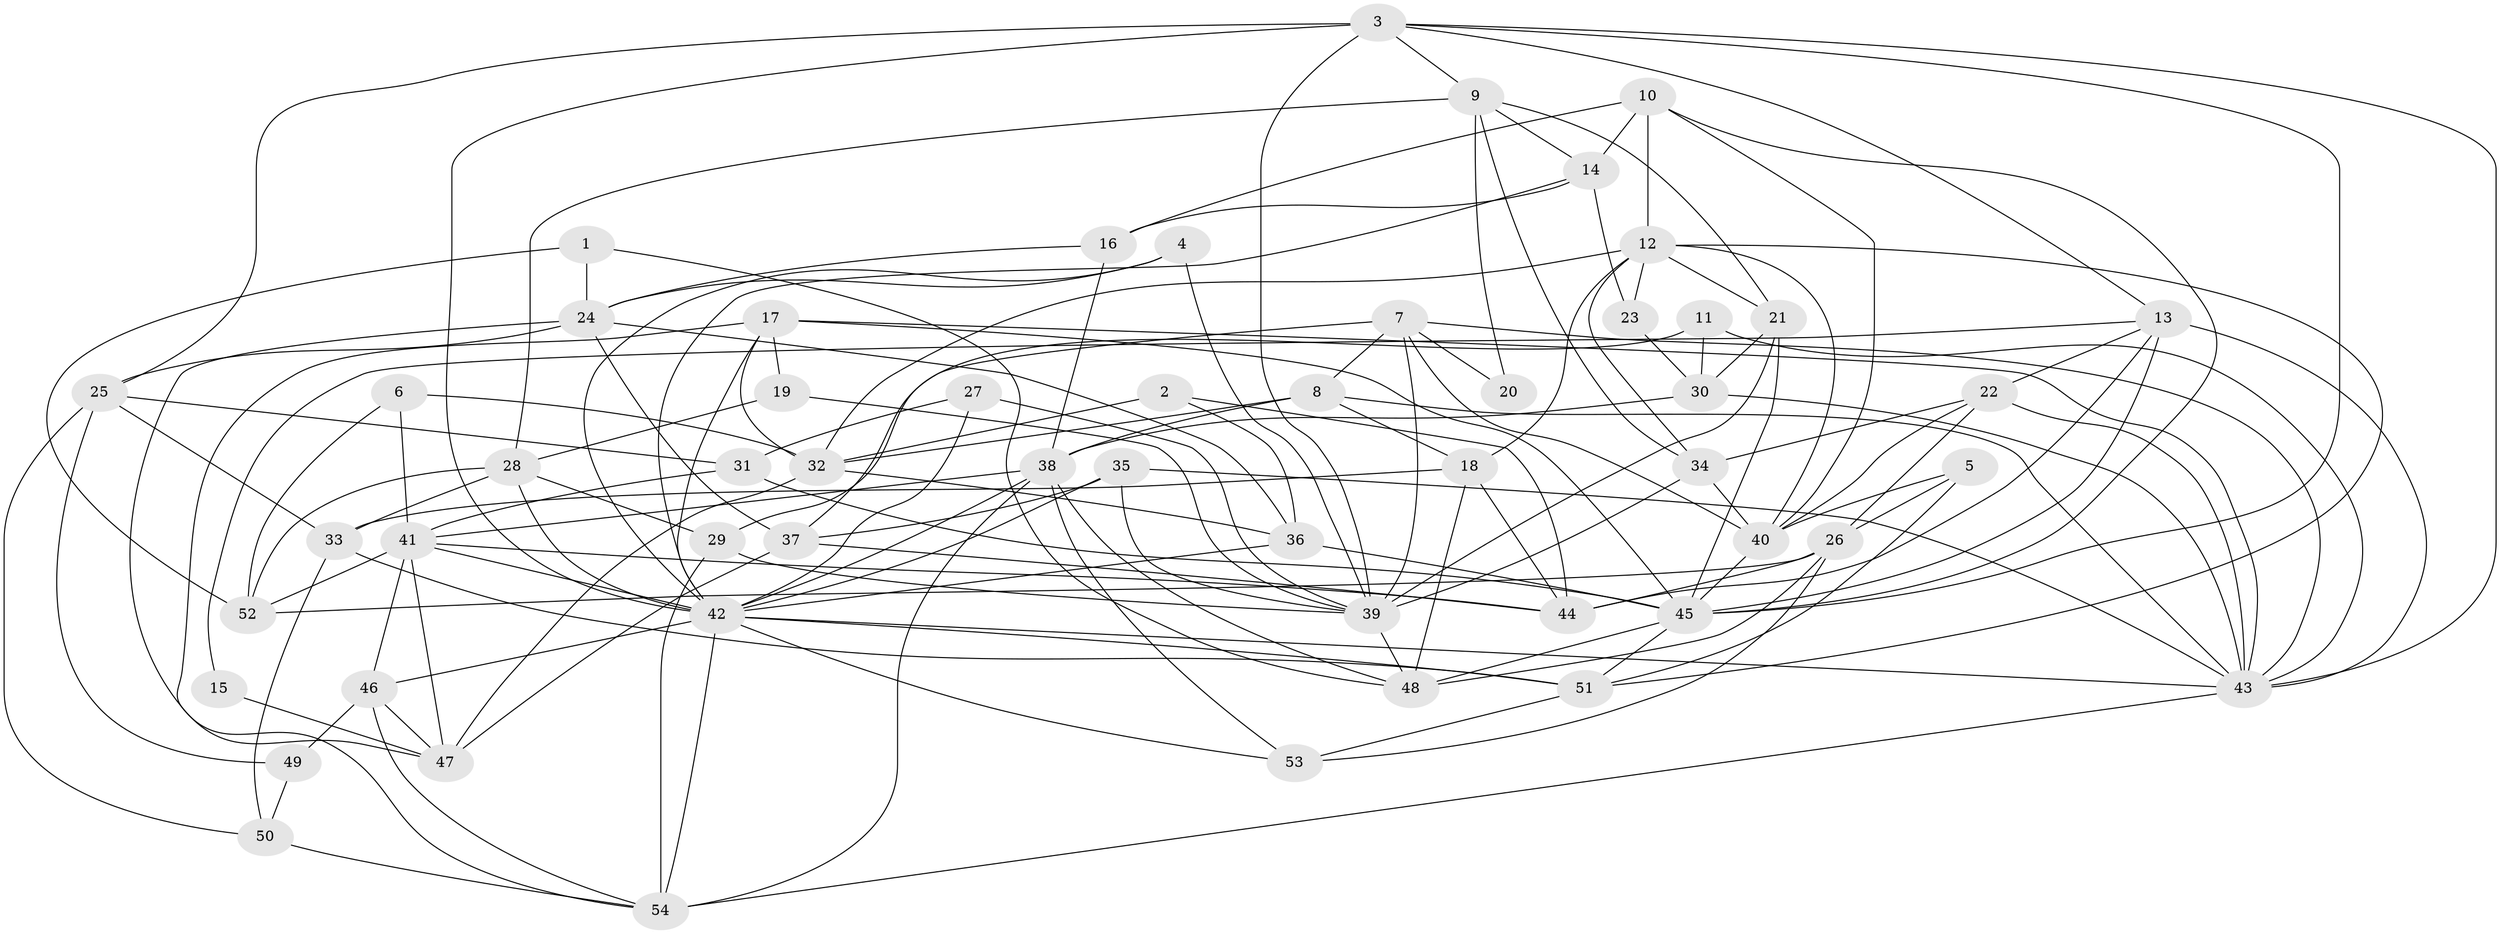 // original degree distribution, {3: 0.26851851851851855, 5: 0.19444444444444445, 4: 0.2777777777777778, 7: 0.018518518518518517, 6: 0.1111111111111111, 2: 0.12037037037037036, 8: 0.009259259259259259}
// Generated by graph-tools (version 1.1) at 2025/26/03/09/25 03:26:19]
// undirected, 54 vertices, 147 edges
graph export_dot {
graph [start="1"]
  node [color=gray90,style=filled];
  1;
  2;
  3;
  4;
  5;
  6;
  7;
  8;
  9;
  10;
  11;
  12;
  13;
  14;
  15;
  16;
  17;
  18;
  19;
  20;
  21;
  22;
  23;
  24;
  25;
  26;
  27;
  28;
  29;
  30;
  31;
  32;
  33;
  34;
  35;
  36;
  37;
  38;
  39;
  40;
  41;
  42;
  43;
  44;
  45;
  46;
  47;
  48;
  49;
  50;
  51;
  52;
  53;
  54;
  1 -- 24 [weight=1.0];
  1 -- 48 [weight=1.0];
  1 -- 52 [weight=1.0];
  2 -- 32 [weight=1.0];
  2 -- 36 [weight=1.0];
  2 -- 44 [weight=1.0];
  3 -- 9 [weight=1.0];
  3 -- 13 [weight=1.0];
  3 -- 25 [weight=2.0];
  3 -- 39 [weight=1.0];
  3 -- 42 [weight=1.0];
  3 -- 43 [weight=1.0];
  3 -- 45 [weight=1.0];
  4 -- 24 [weight=1.0];
  4 -- 39 [weight=1.0];
  4 -- 42 [weight=1.0];
  5 -- 26 [weight=1.0];
  5 -- 40 [weight=1.0];
  5 -- 51 [weight=1.0];
  6 -- 32 [weight=1.0];
  6 -- 41 [weight=1.0];
  6 -- 52 [weight=1.0];
  7 -- 8 [weight=1.0];
  7 -- 20 [weight=1.0];
  7 -- 37 [weight=1.0];
  7 -- 39 [weight=1.0];
  7 -- 40 [weight=1.0];
  7 -- 43 [weight=1.0];
  8 -- 18 [weight=1.0];
  8 -- 32 [weight=1.0];
  8 -- 38 [weight=1.0];
  8 -- 43 [weight=1.0];
  9 -- 14 [weight=1.0];
  9 -- 20 [weight=1.0];
  9 -- 21 [weight=1.0];
  9 -- 28 [weight=1.0];
  9 -- 34 [weight=1.0];
  10 -- 12 [weight=1.0];
  10 -- 14 [weight=1.0];
  10 -- 16 [weight=1.0];
  10 -- 40 [weight=1.0];
  10 -- 45 [weight=1.0];
  11 -- 29 [weight=1.0];
  11 -- 30 [weight=1.0];
  11 -- 43 [weight=1.0];
  12 -- 18 [weight=1.0];
  12 -- 21 [weight=1.0];
  12 -- 23 [weight=1.0];
  12 -- 32 [weight=1.0];
  12 -- 34 [weight=1.0];
  12 -- 40 [weight=1.0];
  12 -- 51 [weight=1.0];
  13 -- 15 [weight=1.0];
  13 -- 22 [weight=1.0];
  13 -- 43 [weight=2.0];
  13 -- 44 [weight=1.0];
  13 -- 45 [weight=1.0];
  14 -- 16 [weight=1.0];
  14 -- 23 [weight=2.0];
  14 -- 42 [weight=1.0];
  15 -- 47 [weight=1.0];
  16 -- 24 [weight=1.0];
  16 -- 38 [weight=1.0];
  17 -- 19 [weight=1.0];
  17 -- 32 [weight=1.0];
  17 -- 42 [weight=1.0];
  17 -- 43 [weight=1.0];
  17 -- 45 [weight=1.0];
  17 -- 54 [weight=1.0];
  18 -- 33 [weight=1.0];
  18 -- 44 [weight=1.0];
  18 -- 48 [weight=1.0];
  19 -- 28 [weight=1.0];
  19 -- 39 [weight=1.0];
  21 -- 30 [weight=1.0];
  21 -- 39 [weight=1.0];
  21 -- 45 [weight=1.0];
  22 -- 26 [weight=1.0];
  22 -- 34 [weight=1.0];
  22 -- 40 [weight=1.0];
  22 -- 43 [weight=3.0];
  23 -- 30 [weight=1.0];
  24 -- 25 [weight=1.0];
  24 -- 36 [weight=1.0];
  24 -- 37 [weight=1.0];
  24 -- 47 [weight=1.0];
  25 -- 31 [weight=2.0];
  25 -- 33 [weight=1.0];
  25 -- 49 [weight=1.0];
  25 -- 50 [weight=1.0];
  26 -- 44 [weight=1.0];
  26 -- 48 [weight=1.0];
  26 -- 52 [weight=1.0];
  26 -- 53 [weight=1.0];
  27 -- 31 [weight=1.0];
  27 -- 39 [weight=1.0];
  27 -- 42 [weight=1.0];
  28 -- 29 [weight=1.0];
  28 -- 33 [weight=1.0];
  28 -- 42 [weight=1.0];
  28 -- 52 [weight=1.0];
  29 -- 39 [weight=1.0];
  29 -- 54 [weight=1.0];
  30 -- 38 [weight=1.0];
  30 -- 43 [weight=1.0];
  31 -- 41 [weight=2.0];
  31 -- 45 [weight=1.0];
  32 -- 36 [weight=1.0];
  32 -- 47 [weight=1.0];
  33 -- 50 [weight=1.0];
  33 -- 51 [weight=1.0];
  34 -- 39 [weight=1.0];
  34 -- 40 [weight=1.0];
  35 -- 37 [weight=1.0];
  35 -- 39 [weight=1.0];
  35 -- 42 [weight=2.0];
  35 -- 43 [weight=1.0];
  36 -- 42 [weight=1.0];
  36 -- 45 [weight=1.0];
  37 -- 44 [weight=1.0];
  37 -- 47 [weight=1.0];
  38 -- 41 [weight=1.0];
  38 -- 42 [weight=1.0];
  38 -- 48 [weight=1.0];
  38 -- 53 [weight=1.0];
  38 -- 54 [weight=1.0];
  39 -- 48 [weight=1.0];
  40 -- 45 [weight=1.0];
  41 -- 42 [weight=1.0];
  41 -- 44 [weight=1.0];
  41 -- 46 [weight=1.0];
  41 -- 47 [weight=1.0];
  41 -- 52 [weight=1.0];
  42 -- 43 [weight=1.0];
  42 -- 46 [weight=2.0];
  42 -- 51 [weight=1.0];
  42 -- 53 [weight=1.0];
  42 -- 54 [weight=1.0];
  43 -- 54 [weight=1.0];
  45 -- 48 [weight=1.0];
  45 -- 51 [weight=1.0];
  46 -- 47 [weight=1.0];
  46 -- 49 [weight=2.0];
  46 -- 54 [weight=1.0];
  49 -- 50 [weight=1.0];
  50 -- 54 [weight=1.0];
  51 -- 53 [weight=1.0];
}
